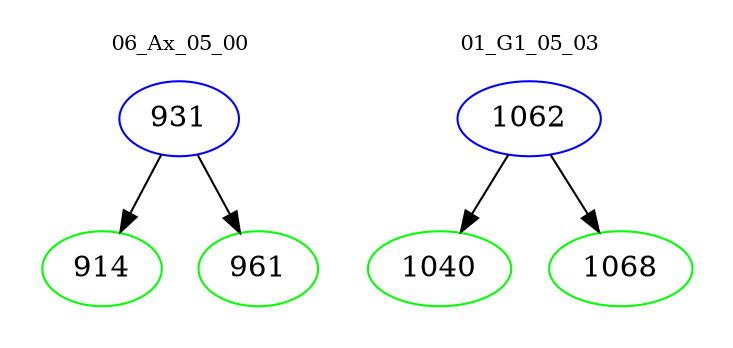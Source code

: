 digraph{
subgraph cluster_0 {
color = white
label = "06_Ax_05_00";
fontsize=10;
T0_931 [label="931", color="blue"]
T0_931 -> T0_914 [color="black"]
T0_914 [label="914", color="green"]
T0_931 -> T0_961 [color="black"]
T0_961 [label="961", color="green"]
}
subgraph cluster_1 {
color = white
label = "01_G1_05_03";
fontsize=10;
T1_1062 [label="1062", color="blue"]
T1_1062 -> T1_1040 [color="black"]
T1_1040 [label="1040", color="green"]
T1_1062 -> T1_1068 [color="black"]
T1_1068 [label="1068", color="green"]
}
}
